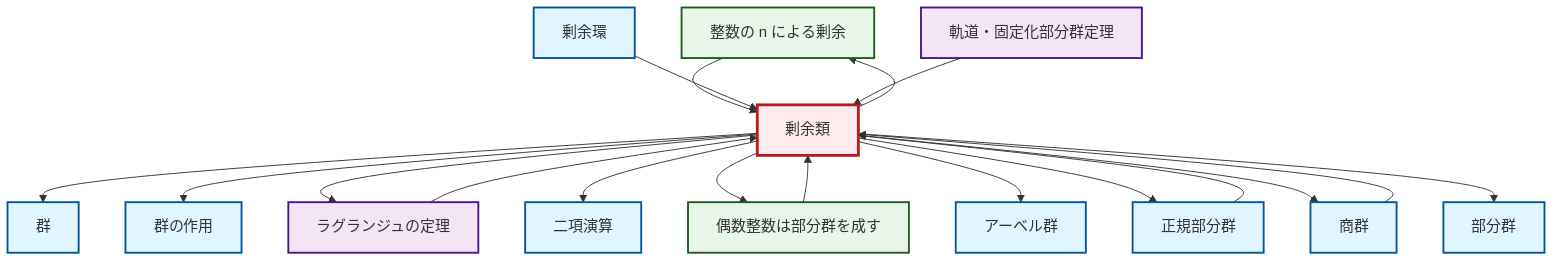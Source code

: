 graph TD
    classDef definition fill:#e1f5fe,stroke:#01579b,stroke-width:2px
    classDef theorem fill:#f3e5f5,stroke:#4a148c,stroke-width:2px
    classDef axiom fill:#fff3e0,stroke:#e65100,stroke-width:2px
    classDef example fill:#e8f5e9,stroke:#1b5e20,stroke-width:2px
    classDef current fill:#ffebee,stroke:#b71c1c,stroke-width:3px
    def-group-action["群の作用"]:::definition
    ex-quotient-integers-mod-n["整数の n による剰余"]:::example
    def-quotient-ring["剰余環"]:::definition
    def-coset["剰余類"]:::definition
    def-quotient-group["商群"]:::definition
    ex-even-integers-subgroup["偶数整数は部分群を成す"]:::example
    def-subgroup["部分群"]:::definition
    def-abelian-group["アーベル群"]:::definition
    thm-orbit-stabilizer["軌道・固定化部分群定理"]:::theorem
    def-group["群"]:::definition
    thm-lagrange["ラグランジュの定理"]:::theorem
    def-binary-operation["二項演算"]:::definition
    def-normal-subgroup["正規部分群"]:::definition
    ex-quotient-integers-mod-n --> def-coset
    ex-even-integers-subgroup --> def-coset
    def-coset --> def-group
    def-coset --> def-group-action
    def-coset --> thm-lagrange
    def-quotient-ring --> def-coset
    def-coset --> def-binary-operation
    def-coset --> ex-even-integers-subgroup
    thm-lagrange --> def-coset
    thm-orbit-stabilizer --> def-coset
    def-coset --> def-abelian-group
    def-normal-subgroup --> def-coset
    def-quotient-group --> def-coset
    def-coset --> def-normal-subgroup
    def-coset --> def-quotient-group
    def-coset --> ex-quotient-integers-mod-n
    def-coset --> def-subgroup
    class def-coset current